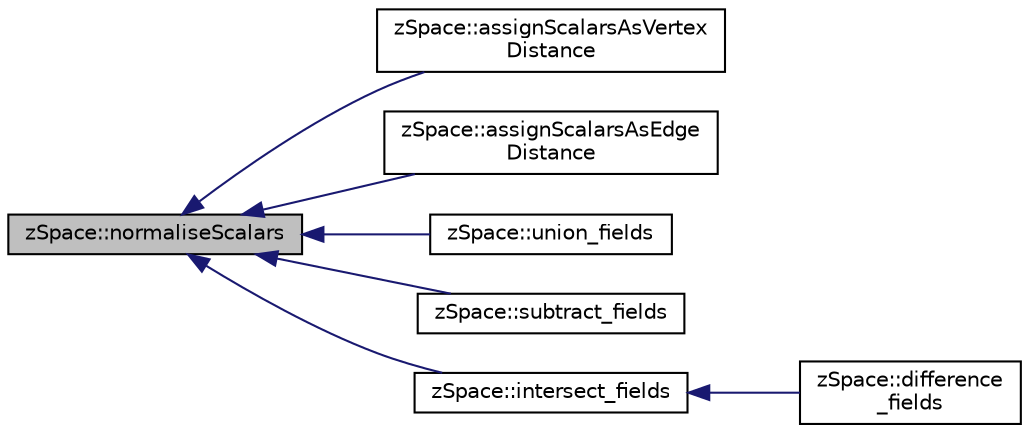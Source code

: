 digraph "zSpace::normaliseScalars"
{
  edge [fontname="Helvetica",fontsize="10",labelfontname="Helvetica",labelfontsize="10"];
  node [fontname="Helvetica",fontsize="10",shape=record];
  rankdir="LR";
  Node22 [label="zSpace::normaliseScalars",height=0.2,width=0.4,color="black", fillcolor="grey75", style="filled", fontcolor="black"];
  Node22 -> Node23 [dir="back",color="midnightblue",fontsize="10",style="solid",fontname="Helvetica"];
  Node23 [label="zSpace::assignScalarsAsVertex\lDistance",height=0.2,width=0.4,color="black", fillcolor="white", style="filled",URL="$group__z_scalar_field2_d_utilities.html#ga28516c1df87b7ab952dfefb60e2d3921",tooltip="This method creates a vertex distance Field from the input mesh vertex positions. ..."];
  Node22 -> Node24 [dir="back",color="midnightblue",fontsize="10",style="solid",fontname="Helvetica"];
  Node24 [label="zSpace::assignScalarsAsEdge\lDistance",height=0.2,width=0.4,color="black", fillcolor="white", style="filled",URL="$group__z_scalar_field2_d_utilities.html#gae0e4895a659cd46728f0f9d13adf58ed",tooltip="This method creates a edge distance Field from the input mesh. "];
  Node22 -> Node25 [dir="back",color="midnightblue",fontsize="10",style="solid",fontname="Helvetica"];
  Node25 [label="zSpace::union_fields",height=0.2,width=0.4,color="black", fillcolor="white", style="filled",URL="$group__z_scalar_field2_d_utilities.html#gae68c3cc003ddb91163a995e1235c938b",tooltip="This method creates a union of the fields at the input buffers and stores them in the result buffer..."];
  Node22 -> Node26 [dir="back",color="midnightblue",fontsize="10",style="solid",fontname="Helvetica"];
  Node26 [label="zSpace::subtract_fields",height=0.2,width=0.4,color="black", fillcolor="white", style="filled",URL="$group__z_scalar_field2_d_utilities.html#ga92ff3f50a3ac8669fdd2417a5f8ac611",tooltip="This method creates a subtraction of the fields at the input buffers and stores them in the result bu..."];
  Node22 -> Node27 [dir="back",color="midnightblue",fontsize="10",style="solid",fontname="Helvetica"];
  Node27 [label="zSpace::intersect_fields",height=0.2,width=0.4,color="black", fillcolor="white", style="filled",URL="$group__z_scalar_field2_d_utilities.html#ga65f46131efc2cbe876ba5d4384d76dd9",tooltip="This method creates a intersect of the fields at the input buffers and stores them in the result buff..."];
  Node27 -> Node28 [dir="back",color="midnightblue",fontsize="10",style="solid",fontname="Helvetica"];
  Node28 [label="zSpace::difference\l_fields",height=0.2,width=0.4,color="black", fillcolor="white", style="filled",URL="$group__z_scalar_field2_d_utilities.html#ga19783b321eeeebfef2f3d5a0388c2278",tooltip="This method creates a difference of the fields at the input buffers and stores them in the result buf..."];
}
